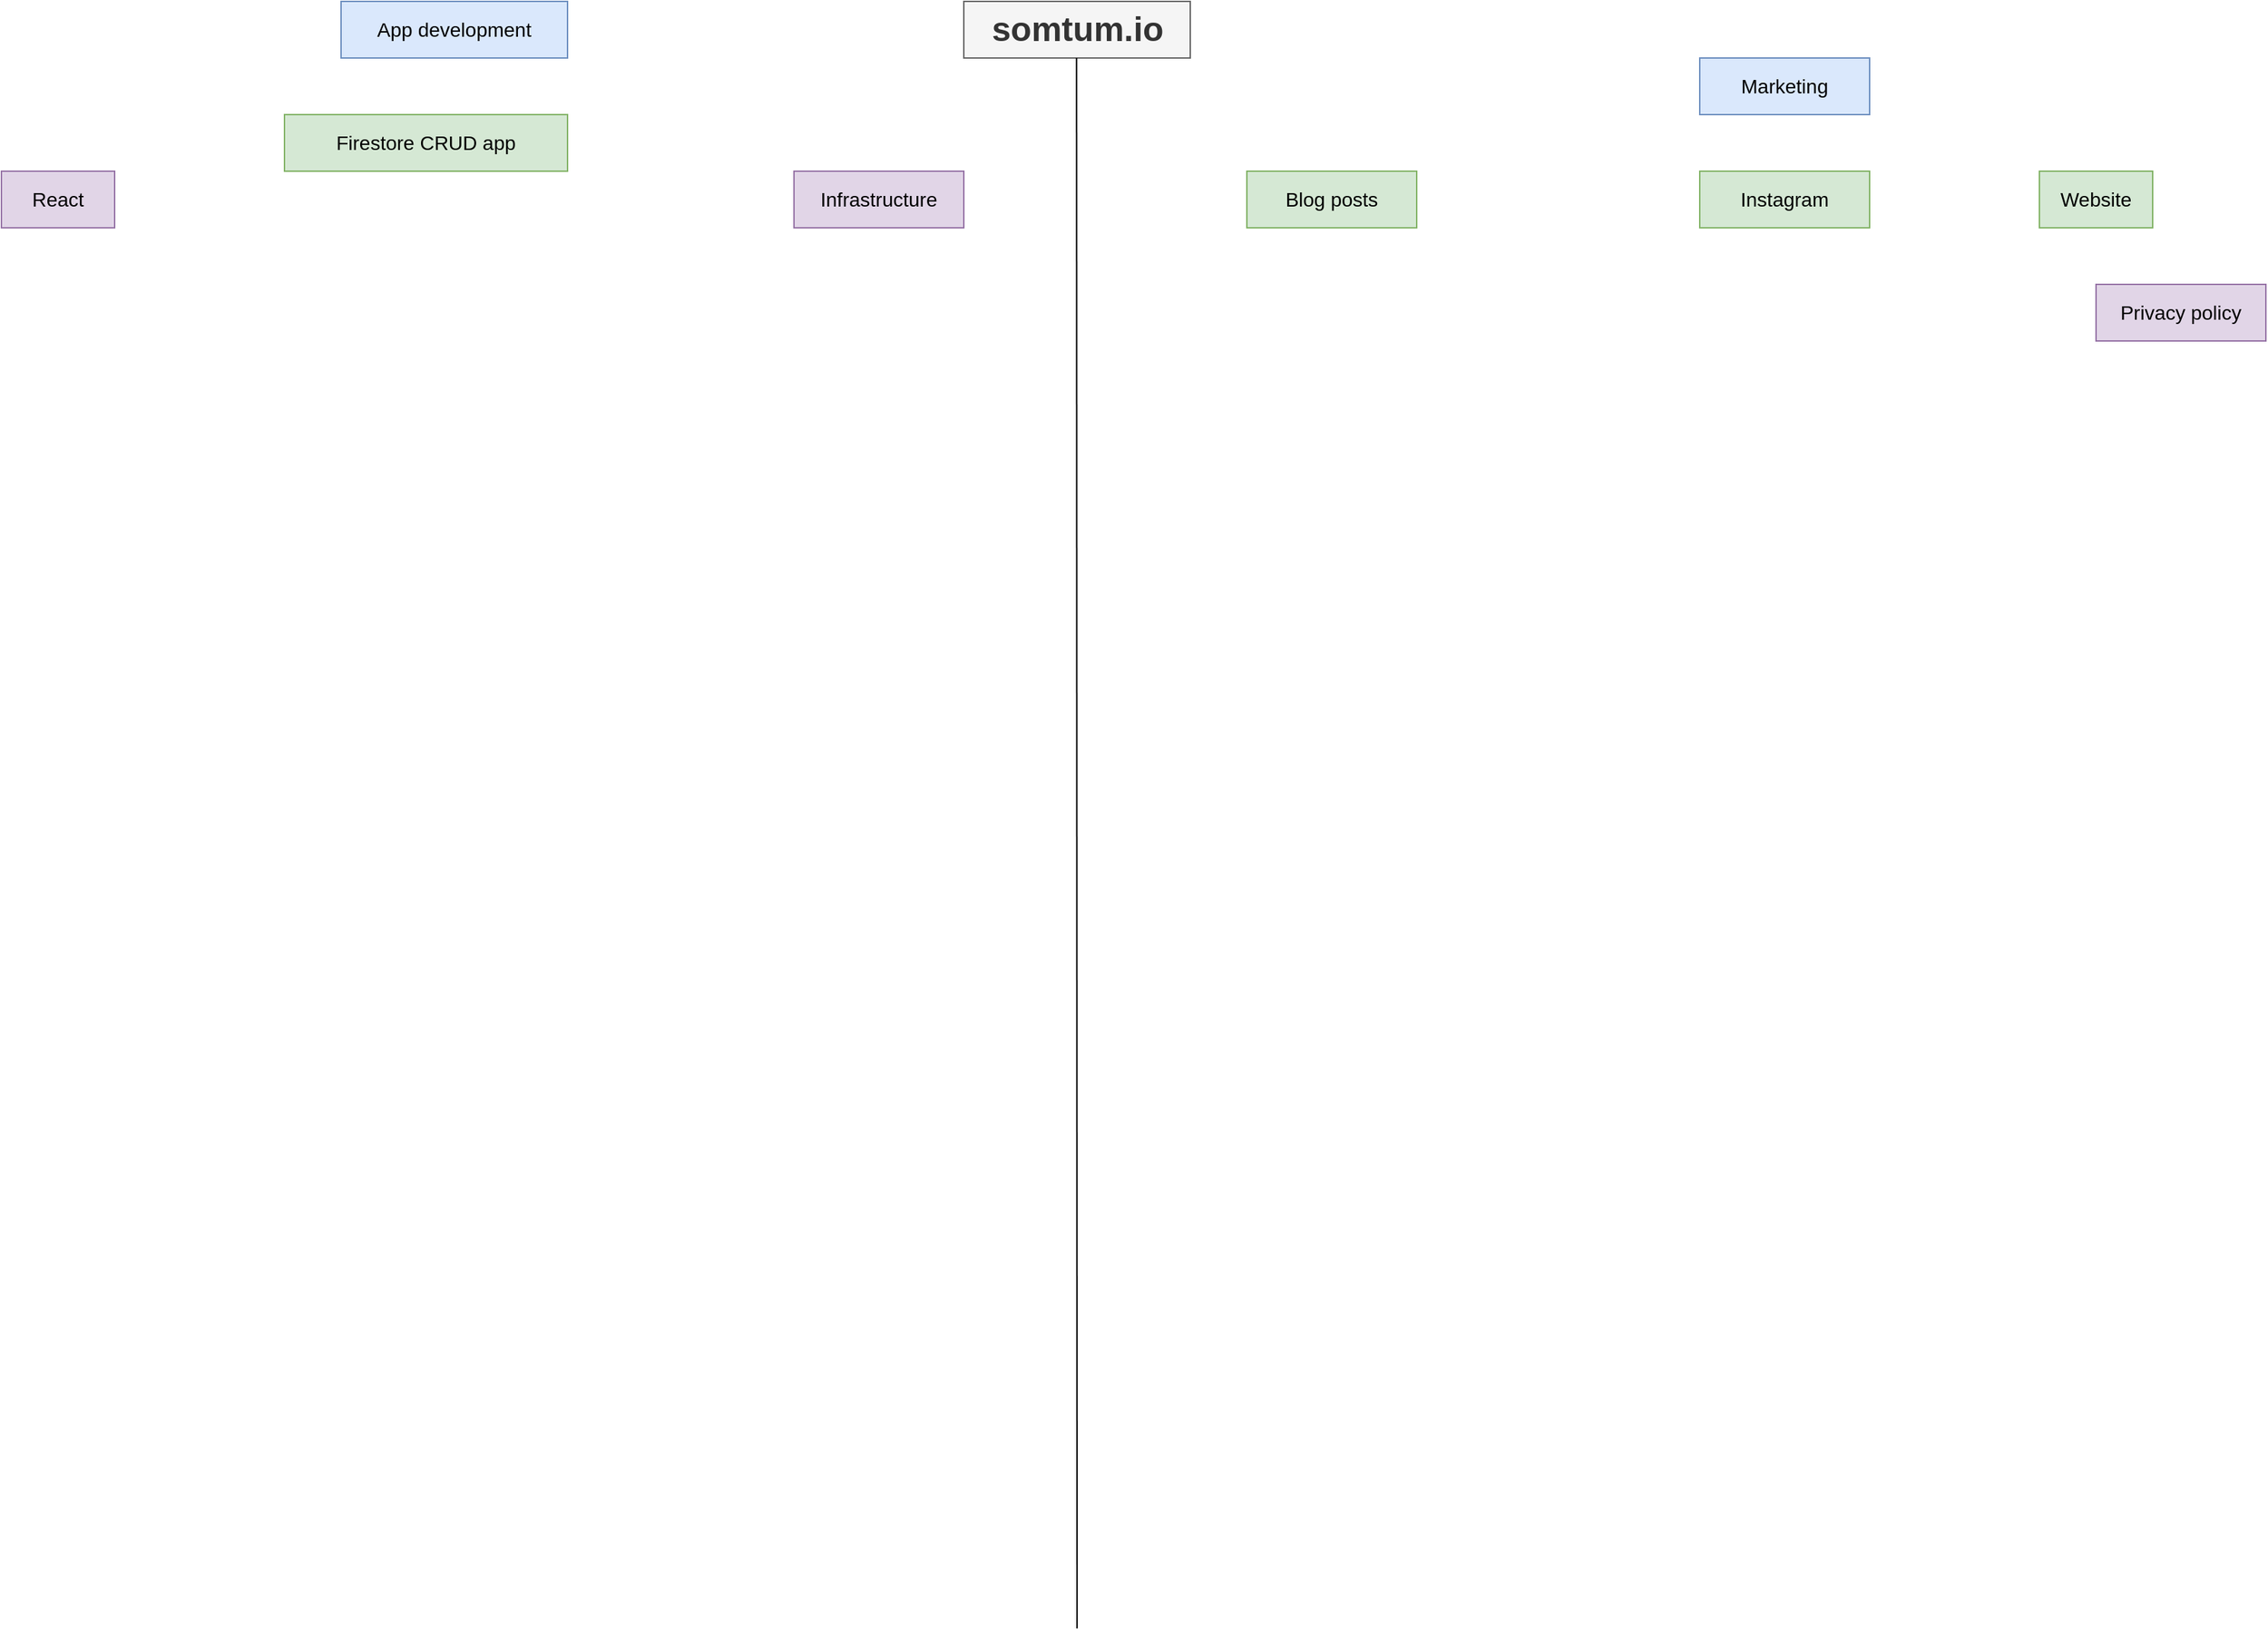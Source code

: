 <mxfile version="16.4.3" type="device"><diagram id="XpDmpHxw82PllYPqqBj4" name="Page-1"><mxGraphModel dx="1261" dy="2924" grid="1" gridSize="10" guides="1" tooltips="1" connect="1" arrows="1" fold="1" page="1" pageScale="1" pageWidth="1700" pageHeight="1100" math="0" shadow="0"><root><mxCell id="0"/><mxCell id="1" parent="0"/><mxCell id="OPAZiZeeqx1IfAx2aD0k-1" value="somtum.io" style="text;strokeColor=#666666;fillColor=#f5f5f5;html=1;fontSize=24;fontStyle=1;verticalAlign=middle;align=center;fontColor=#333333;" vertex="1" parent="1"><mxGeometry x="760" y="40" width="160" height="40" as="geometry"/></mxCell><mxCell id="OPAZiZeeqx1IfAx2aD0k-4" value="&lt;font style=&quot;font-size: 14px&quot;&gt;React&lt;/font&gt;" style="rounded=0;whiteSpace=wrap;html=1;fillColor=#e1d5e7;strokeColor=#9673a6;" vertex="1" parent="1"><mxGeometry x="80" y="160" width="80" height="40" as="geometry"/></mxCell><mxCell id="OPAZiZeeqx1IfAx2aD0k-5" value="&lt;font style=&quot;font-size: 14px&quot;&gt;Marketing&lt;br&gt;&lt;/font&gt;" style="rounded=0;whiteSpace=wrap;html=1;fillColor=#dae8fc;strokeColor=#6c8ebf;" vertex="1" parent="1"><mxGeometry x="1280" y="80" width="120" height="40" as="geometry"/></mxCell><mxCell id="OPAZiZeeqx1IfAx2aD0k-6" value="&lt;font style=&quot;font-size: 14px&quot;&gt;Firestore CRUD app&lt;br&gt;&lt;/font&gt;" style="rounded=0;whiteSpace=wrap;html=1;fillColor=#d5e8d4;strokeColor=#82b366;" vertex="1" parent="1"><mxGeometry x="280" y="120" width="200" height="40" as="geometry"/></mxCell><mxCell id="OPAZiZeeqx1IfAx2aD0k-8" style="edgeStyle=orthogonalEdgeStyle;rounded=0;orthogonalLoop=1;jettySize=auto;html=1;exitX=0.5;exitY=1;exitDx=0;exitDy=0;fontSize=14;" edge="1" parent="1" source="OPAZiZeeqx1IfAx2aD0k-4" target="OPAZiZeeqx1IfAx2aD0k-4"><mxGeometry relative="1" as="geometry"/></mxCell><mxCell id="OPAZiZeeqx1IfAx2aD0k-11" value="&lt;font style=&quot;font-size: 14px&quot;&gt;Blog posts&lt;br&gt;&lt;/font&gt;" style="rounded=0;whiteSpace=wrap;html=1;fillColor=#d5e8d4;strokeColor=#82b366;" vertex="1" parent="1"><mxGeometry x="960" y="160" width="120" height="40" as="geometry"/></mxCell><mxCell id="OPAZiZeeqx1IfAx2aD0k-12" value="&lt;font style=&quot;font-size: 14px&quot;&gt;Website&lt;br&gt;&lt;/font&gt;" style="rounded=0;whiteSpace=wrap;html=1;fillColor=#d5e8d4;strokeColor=#82b366;" vertex="1" parent="1"><mxGeometry x="1520" y="160" width="80" height="40" as="geometry"/></mxCell><mxCell id="OPAZiZeeqx1IfAx2aD0k-16" value="Instagram" style="rounded=0;whiteSpace=wrap;html=1;fontSize=14;fillColor=#d5e8d4;strokeColor=#82b366;" vertex="1" parent="1"><mxGeometry x="1280" y="160" width="120" height="40" as="geometry"/></mxCell><mxCell id="OPAZiZeeqx1IfAx2aD0k-21" value="Privacy policy" style="rounded=0;whiteSpace=wrap;html=1;fontSize=14;fillColor=#e1d5e7;strokeColor=#9673a6;" vertex="1" parent="1"><mxGeometry x="1560" y="240" width="120" height="40" as="geometry"/></mxCell><mxCell id="OPAZiZeeqx1IfAx2aD0k-7" value="App development" style="rounded=0;whiteSpace=wrap;html=1;fontSize=14;fillColor=#dae8fc;strokeColor=#6c8ebf;" vertex="1" parent="1"><mxGeometry x="320" y="40" width="160" height="40" as="geometry"/></mxCell><mxCell id="OPAZiZeeqx1IfAx2aD0k-29" value="" style="endArrow=none;html=1;rounded=0;fontSize=14;" edge="1" parent="1"><mxGeometry width="50" height="50" relative="1" as="geometry"><mxPoint x="840" y="1190" as="sourcePoint"/><mxPoint x="839.66" y="80" as="targetPoint"/></mxGeometry></mxCell><mxCell id="OPAZiZeeqx1IfAx2aD0k-30" value="&lt;span style=&quot;font-size: 14px&quot;&gt;Infrastructure&lt;/span&gt;" style="rounded=0;whiteSpace=wrap;html=1;fillColor=#e1d5e7;strokeColor=#9673a6;" vertex="1" parent="1"><mxGeometry x="640" y="160" width="120" height="40" as="geometry"/></mxCell></root></mxGraphModel></diagram></mxfile>